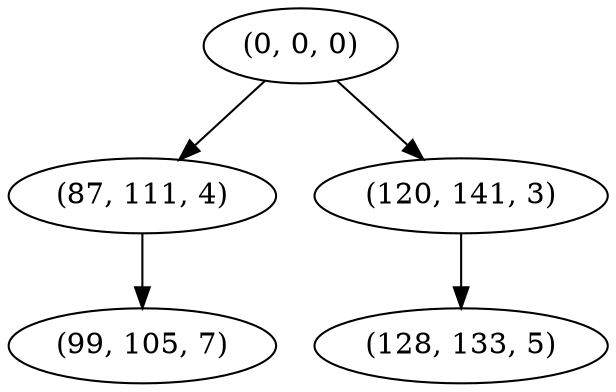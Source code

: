 digraph tree {
    "(0, 0, 0)";
    "(87, 111, 4)";
    "(99, 105, 7)";
    "(120, 141, 3)";
    "(128, 133, 5)";
    "(0, 0, 0)" -> "(87, 111, 4)";
    "(0, 0, 0)" -> "(120, 141, 3)";
    "(87, 111, 4)" -> "(99, 105, 7)";
    "(120, 141, 3)" -> "(128, 133, 5)";
}
